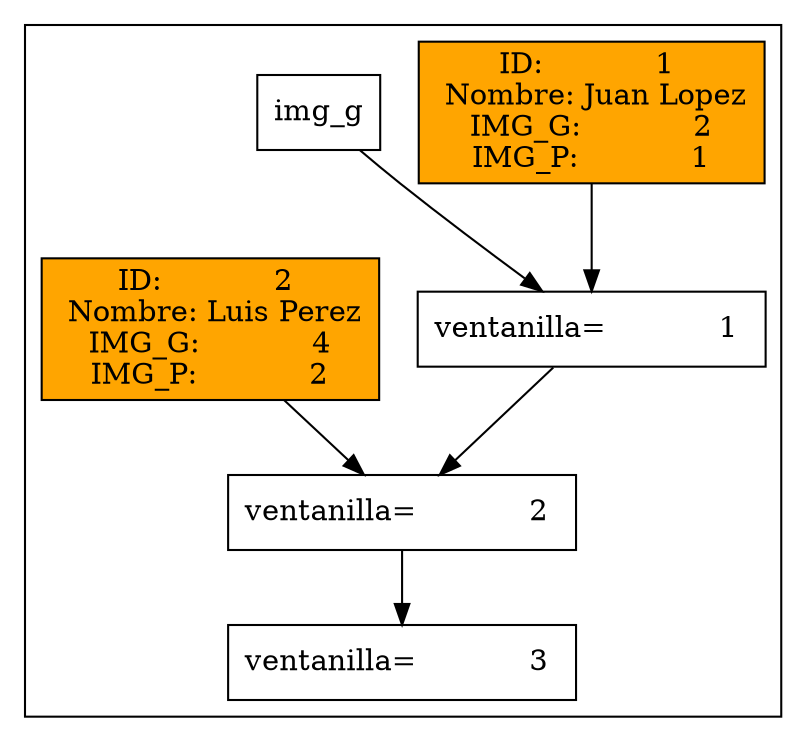  digraph G {
   node [shape=box];
   rankdir=TB
  subgraph cluster{ bgcolor=white
   "Node    1   "[label="ventanilla=            1 "];
   "Node    1   "-> "Node    2   ";
 "nodo    1c"[label="ID:            1 \n Nombre: Juan Lopez\n IMG_G:            2 \n IMG_P:            1 ", fillcolor=orange, style=filled];
 "nodo    1c" ->     "Node    1   "
 "node img_g    1                   1               "[label="img_g"]"node img_g    1                   1               "->   "Node    1   "
   "Node    2   "[label="ventanilla=            2 "];
   "Node    2   "-> "Node    3   ";
 "nodo    2c"[label="ID:            2 \n Nombre: Luis Perez\n IMG_G:            4 \n IMG_P:            2 ", fillcolor=orange, style=filled];
 "nodo    2c" ->     "Node    2   "
   "Node    3   "[label="ventanilla=            3 "];
 }}
